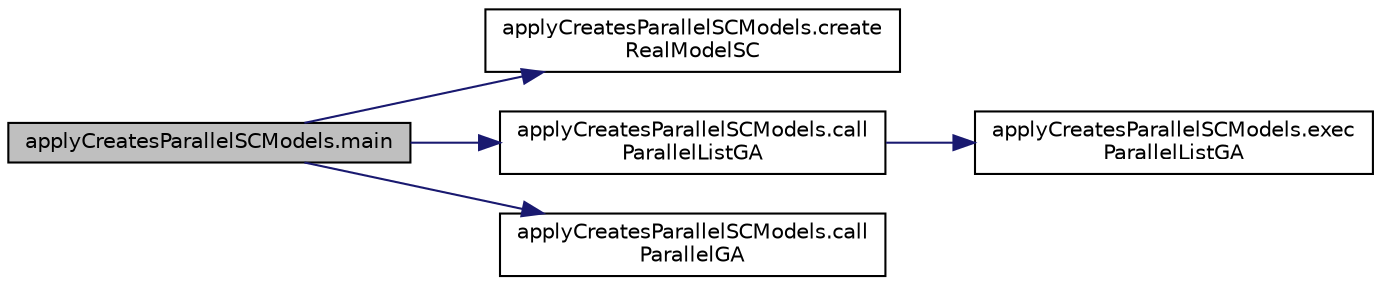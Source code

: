 digraph "applyCreatesParallelSCModels.main"
{
  edge [fontname="Helvetica",fontsize="10",labelfontname="Helvetica",labelfontsize="10"];
  node [fontname="Helvetica",fontsize="10",shape=record];
  rankdir="LR";
  Node16 [label="applyCreatesParallelSCModels.main",height=0.2,width=0.4,color="black", fillcolor="grey75", style="filled", fontcolor="black"];
  Node16 -> Node17 [color="midnightblue",fontsize="10",style="solid",fontname="Helvetica"];
  Node17 [label="applyCreatesParallelSCModels.create\lRealModelSC",height=0.2,width=0.4,color="black", fillcolor="white", style="filled",URL="$namespaceapply_creates_parallel_s_c_models.html#a88cc12e7976c17d0a8aa2ff7c8a34d31"];
  Node16 -> Node18 [color="midnightblue",fontsize="10",style="solid",fontname="Helvetica"];
  Node18 [label="applyCreatesParallelSCModels.call\lParallelListGA",height=0.2,width=0.4,color="black", fillcolor="white", style="filled",URL="$namespaceapply_creates_parallel_s_c_models.html#a166eeee0a5ca5050af7cb56cbc310a1d"];
  Node18 -> Node19 [color="midnightblue",fontsize="10",style="solid",fontname="Helvetica"];
  Node19 [label="applyCreatesParallelSCModels.exec\lParallelListGA",height=0.2,width=0.4,color="black", fillcolor="white", style="filled",URL="$namespaceapply_creates_parallel_s_c_models.html#ac38a792ad866daa58851372e337ecdcb"];
  Node16 -> Node20 [color="midnightblue",fontsize="10",style="solid",fontname="Helvetica"];
  Node20 [label="applyCreatesParallelSCModels.call\lParallelGA",height=0.2,width=0.4,color="black", fillcolor="white", style="filled",URL="$namespaceapply_creates_parallel_s_c_models.html#a1c805d0e1fd5c5c18b8483aacad00705"];
}
